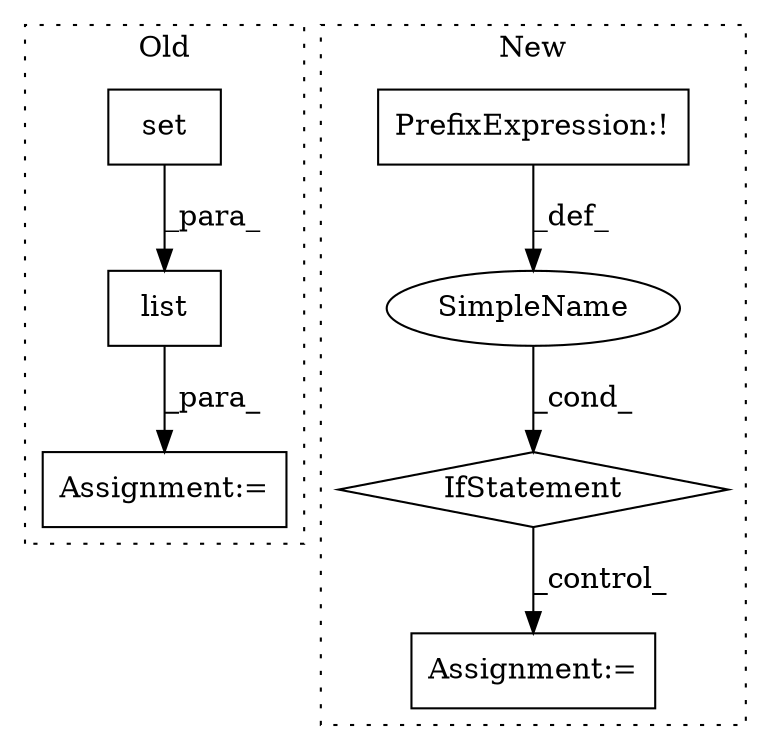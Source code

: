 digraph G {
subgraph cluster0 {
1 [label="set" a="32" s="1725,1746" l="4,1" shape="box"];
3 [label="Assignment:=" a="7" s="1712" l="1" shape="box"];
7 [label="list" a="32" s="1720,1769" l="5,1" shape="box"];
label = "Old";
style="dotted";
}
subgraph cluster1 {
2 [label="IfStatement" a="25" s="1137,1169" l="4,2" shape="diamond"];
4 [label="Assignment:=" a="7" s="1831" l="1" shape="box"];
5 [label="SimpleName" a="42" s="" l="" shape="ellipse"];
6 [label="PrefixExpression:!" a="38" s="1141" l="1" shape="box"];
label = "New";
style="dotted";
}
1 -> 7 [label="_para_"];
2 -> 4 [label="_control_"];
5 -> 2 [label="_cond_"];
6 -> 5 [label="_def_"];
7 -> 3 [label="_para_"];
}